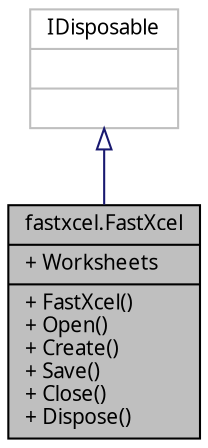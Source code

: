 digraph "fastxcel.FastXcel"
{
  edge [fontname="FreeSans.ttf",fontsize="10",labelfontname="FreeSans.ttf",labelfontsize="10"];
  node [fontname="FreeSans.ttf",fontsize="10",shape=record];
  Node1 [label="{fastxcel.FastXcel\n|+ Worksheets\l|+ FastXcel()\l+ Open()\l+ Create()\l+ Save()\l+ Close()\l+ Dispose()\l}",height=0.2,width=0.4,color="black", fillcolor="grey75", style="filled", fontcolor="black"];
  Node2 -> Node1 [dir="back",color="midnightblue",fontsize="10",style="solid",arrowtail="onormal",fontname="FreeSans.ttf"];
  Node2 [label="{IDisposable\n||}",height=0.2,width=0.4,color="grey75", fillcolor="white", style="filled"];
}
